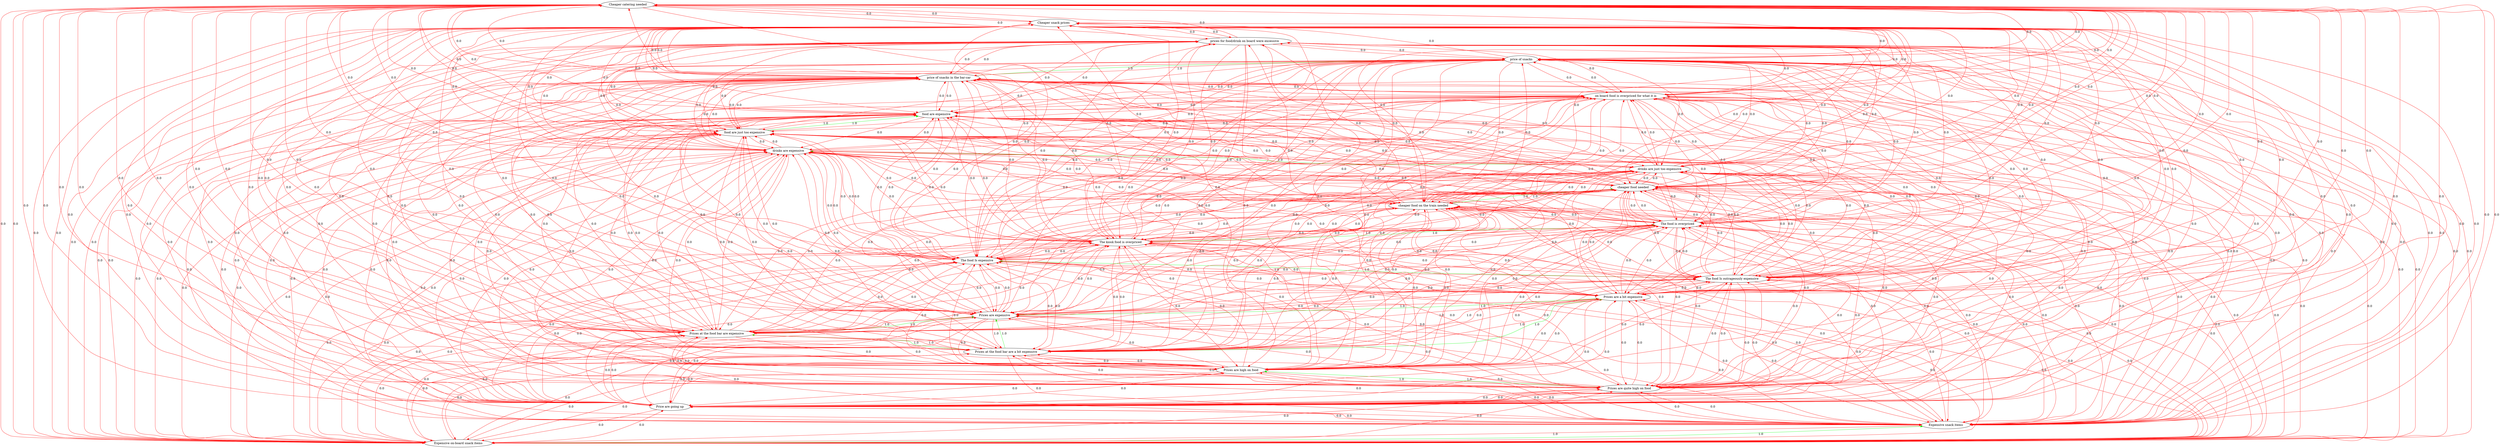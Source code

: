 digraph rawGraph {
"Cheaper catering needed";"Cheaper snack prices";"Expensive on-board snack items";"Expensive snack items";"Price are going up";"Prices are quite high on food";"Prices are high on food";"Prices at the food bar are a bit expensive";"Prices at the food bar are expensive";"Prices are expensive";"Prices are a bit expensive";"The food Is outrageously expensive";"The food Is expensive";"The kiosk food is overpriced";"The food is overpriced";"cheaper food on the train needed";"cheaper food needed";"drinks are just too expensive";"drinks are expensive";"food are just too expensive";"food are expensive";"on board food is overpriced for what it is";"price of snacks in the bar-car";"price of snacks";"prices for food/drink on board were excessive";"Cheaper catering needed" -> "Cheaper snack prices" [label=0.0] [color=red]
"Cheaper snack prices" -> "Cheaper catering needed" [label=0.0] [color=red]
"Expensive on-board snack items" -> "Expensive snack items" [label=1.0] [color=green]
"Expensive snack items" -> "Expensive on-board snack items" [label=1.0] [color=red]
"Cheaper catering needed" -> "Expensive on-board snack items" [label=0.0] [color=red]
"Cheaper catering needed" -> "Expensive snack items" [label=0.0] [color=red]
"Cheaper snack prices" -> "Expensive on-board snack items" [label=0.0] [color=red]
"Cheaper snack prices" -> "Expensive snack items" [label=0.0] [color=red]
"Expensive on-board snack items" -> "Cheaper catering needed" [label=0.0] [color=red]
"Expensive on-board snack items" -> "Cheaper snack prices" [label=0.0] [color=red]
"Expensive snack items" -> "Cheaper catering needed" [label=0.0] [color=red]
"Expensive snack items" -> "Cheaper snack prices" [label=0.0] [color=red]
"Cheaper catering needed" -> "Price are going up" [label=0.0] [color=red]
"Cheaper snack prices" -> "Price are going up" [label=0.0] [color=red]
"Expensive on-board snack items" -> "Price are going up" [label=0.0] [color=red]
"Expensive snack items" -> "Price are going up" [label=0.0] [color=red]
"Price are going up" -> "Cheaper catering needed" [label=0.0] [color=red]
"Price are going up" -> "Cheaper snack prices" [label=0.0] [color=red]
"Price are going up" -> "Expensive on-board snack items" [label=0.0] [color=red]
"Price are going up" -> "Expensive snack items" [label=0.0] [color=red]
"Prices are quite high on food" -> "Prices are high on food" [label=1.0] [color=green]
"Prices are high on food" -> "Prices are quite high on food" [label=1.0] [color=red]
"Cheaper catering needed" -> "Prices are quite high on food" [label=0.0] [color=red]
"Cheaper catering needed" -> "Prices are high on food" [label=0.0] [color=red]
"Cheaper snack prices" -> "Prices are quite high on food" [label=0.0] [color=red]
"Cheaper snack prices" -> "Prices are high on food" [label=0.0] [color=red]
"Expensive on-board snack items" -> "Prices are quite high on food" [label=0.0] [color=red]
"Expensive on-board snack items" -> "Prices are high on food" [label=0.0] [color=red]
"Expensive snack items" -> "Prices are quite high on food" [label=0.0] [color=red]
"Expensive snack items" -> "Prices are high on food" [label=0.0] [color=red]
"Price are going up" -> "Prices are quite high on food" [label=0.0] [color=red]
"Price are going up" -> "Prices are high on food" [label=0.0] [color=red]
"Prices are quite high on food" -> "Cheaper catering needed" [label=0.0] [color=red]
"Prices are quite high on food" -> "Cheaper snack prices" [label=0.0] [color=red]
"Prices are quite high on food" -> "Expensive on-board snack items" [label=0.0] [color=red]
"Prices are quite high on food" -> "Expensive snack items" [label=0.0] [color=red]
"Prices are quite high on food" -> "Price are going up" [label=0.0] [color=red]
"Prices are high on food" -> "Cheaper catering needed" [label=0.0] [color=red]
"Prices are high on food" -> "Cheaper snack prices" [label=0.0] [color=red]
"Prices are high on food" -> "Expensive on-board snack items" [label=0.0] [color=red]
"Prices are high on food" -> "Expensive snack items" [label=0.0] [color=red]
"Prices are high on food" -> "Price are going up" [label=0.0] [color=red]
"Prices at the food bar are a bit expensive" -> "Prices at the food bar are expensive" [label=1.0] [color=green]
"Prices at the food bar are expensive" -> "Prices are expensive" [label=1.0] [color=green]
"Prices at the food bar are a bit expensive" -> "Prices are a bit expensive" [label=1.0] [color=green]
"Prices are a bit expensive" -> "Prices are expensive" [label=1.0] [color=green]
"Prices at the food bar are a bit expensive" -> "Prices are expensive" [label=1.0] [color=green]
"Prices at the food bar are expensive" -> "Prices at the food bar are a bit expensive" [label=1.0] [color=red]
"Prices at the food bar are expensive" -> "Prices are a bit expensive" [label=1.0] [color=red]
"Prices are expensive" -> "Prices at the food bar are a bit expensive" [label=1.0] [color=red]
"Prices are expensive" -> "Prices at the food bar are expensive" [label=1.0] [color=red]
"Prices are expensive" -> "Prices are a bit expensive" [label=1.0] [color=red]
"Prices are a bit expensive" -> "Prices at the food bar are a bit expensive" [label=1.0] [color=red]
"Prices are a bit expensive" -> "Prices at the food bar are expensive" [label=1.0] [color=red]
"Cheaper catering needed" -> "Prices at the food bar are a bit expensive" [label=0.0] [color=red]
"Cheaper catering needed" -> "Prices at the food bar are expensive" [label=0.0] [color=red]
"Cheaper catering needed" -> "Prices are expensive" [label=0.0] [color=red]
"Cheaper catering needed" -> "Prices are a bit expensive" [label=0.0] [color=red]
"Cheaper snack prices" -> "Prices at the food bar are a bit expensive" [label=0.0] [color=red]
"Cheaper snack prices" -> "Prices at the food bar are expensive" [label=0.0] [color=red]
"Cheaper snack prices" -> "Prices are expensive" [label=0.0] [color=red]
"Cheaper snack prices" -> "Prices are a bit expensive" [label=0.0] [color=red]
"Expensive on-board snack items" -> "Prices at the food bar are a bit expensive" [label=0.0] [color=red]
"Expensive on-board snack items" -> "Prices at the food bar are expensive" [label=0.0] [color=red]
"Expensive on-board snack items" -> "Prices are expensive" [label=0.0] [color=red]
"Expensive on-board snack items" -> "Prices are a bit expensive" [label=0.0] [color=red]
"Expensive snack items" -> "Prices at the food bar are a bit expensive" [label=0.0] [color=red]
"Expensive snack items" -> "Prices at the food bar are expensive" [label=0.0] [color=red]
"Expensive snack items" -> "Prices are expensive" [label=0.0] [color=red]
"Expensive snack items" -> "Prices are a bit expensive" [label=0.0] [color=red]
"Price are going up" -> "Prices at the food bar are a bit expensive" [label=0.0] [color=red]
"Price are going up" -> "Prices at the food bar are expensive" [label=0.0] [color=red]
"Price are going up" -> "Prices are expensive" [label=0.0] [color=red]
"Price are going up" -> "Prices are a bit expensive" [label=0.0] [color=red]
"Prices are quite high on food" -> "Prices at the food bar are a bit expensive" [label=0.0] [color=red]
"Prices are quite high on food" -> "Prices at the food bar are expensive" [label=0.0] [color=red]
"Prices are quite high on food" -> "Prices are expensive" [label=0.0] [color=red]
"Prices are quite high on food" -> "Prices are a bit expensive" [label=0.0] [color=red]
"Prices are high on food" -> "Prices at the food bar are a bit expensive" [label=0.0] [color=red]
"Prices are high on food" -> "Prices at the food bar are expensive" [label=0.0] [color=red]
"Prices are high on food" -> "Prices are expensive" [label=0.0] [color=red]
"Prices are high on food" -> "Prices are a bit expensive" [label=0.0] [color=red]
"Prices at the food bar are a bit expensive" -> "Cheaper catering needed" [label=0.0] [color=red]
"Prices at the food bar are a bit expensive" -> "Cheaper snack prices" [label=0.0] [color=red]
"Prices at the food bar are a bit expensive" -> "Expensive on-board snack items" [label=0.0] [color=red]
"Prices at the food bar are a bit expensive" -> "Expensive snack items" [label=0.0] [color=red]
"Prices at the food bar are a bit expensive" -> "Price are going up" [label=0.0] [color=red]
"Prices at the food bar are a bit expensive" -> "Prices are quite high on food" [label=0.0] [color=red]
"Prices at the food bar are a bit expensive" -> "Prices are high on food" [label=0.0] [color=red]
"Prices at the food bar are expensive" -> "Cheaper catering needed" [label=0.0] [color=red]
"Prices at the food bar are expensive" -> "Cheaper snack prices" [label=0.0] [color=red]
"Prices at the food bar are expensive" -> "Expensive on-board snack items" [label=0.0] [color=red]
"Prices at the food bar are expensive" -> "Expensive snack items" [label=0.0] [color=red]
"Prices at the food bar are expensive" -> "Price are going up" [label=0.0] [color=red]
"Prices at the food bar are expensive" -> "Prices are quite high on food" [label=0.0] [color=red]
"Prices at the food bar are expensive" -> "Prices are high on food" [label=0.0] [color=red]
"Prices are expensive" -> "Cheaper catering needed" [label=0.0] [color=red]
"Prices are expensive" -> "Cheaper snack prices" [label=0.0] [color=red]
"Prices are expensive" -> "Expensive on-board snack items" [label=0.0] [color=red]
"Prices are expensive" -> "Expensive snack items" [label=0.0] [color=red]
"Prices are expensive" -> "Price are going up" [label=0.0] [color=red]
"Prices are expensive" -> "Prices are quite high on food" [label=0.0] [color=red]
"Prices are expensive" -> "Prices are high on food" [label=0.0] [color=red]
"Prices are a bit expensive" -> "Cheaper catering needed" [label=0.0] [color=red]
"Prices are a bit expensive" -> "Cheaper snack prices" [label=0.0] [color=red]
"Prices are a bit expensive" -> "Expensive on-board snack items" [label=0.0] [color=red]
"Prices are a bit expensive" -> "Expensive snack items" [label=0.0] [color=red]
"Prices are a bit expensive" -> "Price are going up" [label=0.0] [color=red]
"Prices are a bit expensive" -> "Prices are quite high on food" [label=0.0] [color=red]
"Prices are a bit expensive" -> "Prices are high on food" [label=0.0] [color=red]
"The food Is outrageously expensive" -> "The food Is expensive" [label=1.0] [color=green]
"The food Is expensive" -> "The food Is outrageously expensive" [label=1.0] [color=red]
"Cheaper catering needed" -> "The food Is outrageously expensive" [label=0.0] [color=red]
"Cheaper catering needed" -> "The food Is expensive" [label=0.0] [color=red]
"Cheaper snack prices" -> "The food Is outrageously expensive" [label=0.0] [color=red]
"Cheaper snack prices" -> "The food Is expensive" [label=0.0] [color=red]
"Expensive on-board snack items" -> "The food Is outrageously expensive" [label=0.0] [color=red]
"Expensive on-board snack items" -> "The food Is expensive" [label=0.0] [color=red]
"Expensive snack items" -> "The food Is outrageously expensive" [label=0.0] [color=red]
"Expensive snack items" -> "The food Is expensive" [label=0.0] [color=red]
"Price are going up" -> "The food Is outrageously expensive" [label=0.0] [color=red]
"Price are going up" -> "The food Is expensive" [label=0.0] [color=red]
"Prices are quite high on food" -> "The food Is outrageously expensive" [label=0.0] [color=red]
"Prices are quite high on food" -> "The food Is expensive" [label=0.0] [color=red]
"Prices are high on food" -> "The food Is outrageously expensive" [label=0.0] [color=red]
"Prices are high on food" -> "The food Is expensive" [label=0.0] [color=red]
"Prices at the food bar are a bit expensive" -> "The food Is outrageously expensive" [label=0.0] [color=red]
"Prices at the food bar are a bit expensive" -> "The food Is expensive" [label=0.0] [color=red]
"Prices at the food bar are expensive" -> "The food Is outrageously expensive" [label=0.0] [color=red]
"Prices at the food bar are expensive" -> "The food Is expensive" [label=0.0] [color=red]
"Prices are expensive" -> "The food Is outrageously expensive" [label=0.0] [color=red]
"Prices are expensive" -> "The food Is expensive" [label=0.0] [color=red]
"Prices are a bit expensive" -> "The food Is outrageously expensive" [label=0.0] [color=red]
"Prices are a bit expensive" -> "The food Is expensive" [label=0.0] [color=red]
"The food Is outrageously expensive" -> "Cheaper catering needed" [label=0.0] [color=red]
"The food Is outrageously expensive" -> "Cheaper snack prices" [label=0.0] [color=red]
"The food Is outrageously expensive" -> "Expensive on-board snack items" [label=0.0] [color=red]
"The food Is outrageously expensive" -> "Expensive snack items" [label=0.0] [color=red]
"The food Is outrageously expensive" -> "Price are going up" [label=0.0] [color=red]
"The food Is outrageously expensive" -> "Prices are quite high on food" [label=0.0] [color=red]
"The food Is outrageously expensive" -> "Prices are high on food" [label=0.0] [color=red]
"The food Is outrageously expensive" -> "Prices at the food bar are a bit expensive" [label=0.0] [color=red]
"The food Is outrageously expensive" -> "Prices at the food bar are expensive" [label=0.0] [color=red]
"The food Is outrageously expensive" -> "Prices are expensive" [label=0.0] [color=red]
"The food Is outrageously expensive" -> "Prices are a bit expensive" [label=0.0] [color=red]
"The food Is expensive" -> "Cheaper catering needed" [label=0.0] [color=red]
"The food Is expensive" -> "Cheaper snack prices" [label=0.0] [color=red]
"The food Is expensive" -> "Expensive on-board snack items" [label=0.0] [color=red]
"The food Is expensive" -> "Expensive snack items" [label=0.0] [color=red]
"The food Is expensive" -> "Price are going up" [label=0.0] [color=red]
"The food Is expensive" -> "Prices are quite high on food" [label=0.0] [color=red]
"The food Is expensive" -> "Prices are high on food" [label=0.0] [color=red]
"The food Is expensive" -> "Prices at the food bar are a bit expensive" [label=0.0] [color=red]
"The food Is expensive" -> "Prices at the food bar are expensive" [label=0.0] [color=red]
"The food Is expensive" -> "Prices are expensive" [label=0.0] [color=red]
"The food Is expensive" -> "Prices are a bit expensive" [label=0.0] [color=red]
"The kiosk food is overpriced" -> "The food is overpriced" [label=1.0] [color=green]
"The food is overpriced" -> "The kiosk food is overpriced" [label=1.0] [color=red]
"Cheaper catering needed" -> "The kiosk food is overpriced" [label=0.0] [color=red]
"Cheaper catering needed" -> "The food is overpriced" [label=0.0] [color=red]
"Cheaper snack prices" -> "The kiosk food is overpriced" [label=0.0] [color=red]
"Cheaper snack prices" -> "The food is overpriced" [label=0.0] [color=red]
"Expensive on-board snack items" -> "The kiosk food is overpriced" [label=0.0] [color=red]
"Expensive on-board snack items" -> "The food is overpriced" [label=0.0] [color=red]
"Expensive snack items" -> "The kiosk food is overpriced" [label=0.0] [color=red]
"Expensive snack items" -> "The food is overpriced" [label=0.0] [color=red]
"Price are going up" -> "The kiosk food is overpriced" [label=0.0] [color=red]
"Price are going up" -> "The food is overpriced" [label=0.0] [color=red]
"Prices are quite high on food" -> "The kiosk food is overpriced" [label=0.0] [color=red]
"Prices are quite high on food" -> "The food is overpriced" [label=0.0] [color=red]
"Prices are high on food" -> "The kiosk food is overpriced" [label=0.0] [color=red]
"Prices are high on food" -> "The food is overpriced" [label=0.0] [color=red]
"Prices at the food bar are a bit expensive" -> "The kiosk food is overpriced" [label=0.0] [color=red]
"Prices at the food bar are a bit expensive" -> "The food is overpriced" [label=0.0] [color=red]
"Prices at the food bar are expensive" -> "The kiosk food is overpriced" [label=0.0] [color=red]
"Prices at the food bar are expensive" -> "The food is overpriced" [label=0.0] [color=red]
"Prices are expensive" -> "The kiosk food is overpriced" [label=0.0] [color=red]
"Prices are expensive" -> "The food is overpriced" [label=0.0] [color=red]
"Prices are a bit expensive" -> "The kiosk food is overpriced" [label=0.0] [color=red]
"Prices are a bit expensive" -> "The food is overpriced" [label=0.0] [color=red]
"The food Is outrageously expensive" -> "The kiosk food is overpriced" [label=0.0] [color=red]
"The food Is outrageously expensive" -> "The food is overpriced" [label=0.0] [color=red]
"The food Is expensive" -> "The kiosk food is overpriced" [label=0.0] [color=red]
"The food Is expensive" -> "The food is overpriced" [label=0.0] [color=red]
"The kiosk food is overpriced" -> "Cheaper catering needed" [label=0.0] [color=red]
"The kiosk food is overpriced" -> "Cheaper snack prices" [label=0.0] [color=red]
"The kiosk food is overpriced" -> "Expensive on-board snack items" [label=0.0] [color=red]
"The kiosk food is overpriced" -> "Expensive snack items" [label=0.0] [color=red]
"The kiosk food is overpriced" -> "Price are going up" [label=0.0] [color=red]
"The kiosk food is overpriced" -> "Prices are quite high on food" [label=0.0] [color=red]
"The kiosk food is overpriced" -> "Prices are high on food" [label=0.0] [color=red]
"The kiosk food is overpriced" -> "Prices at the food bar are a bit expensive" [label=0.0] [color=red]
"The kiosk food is overpriced" -> "Prices at the food bar are expensive" [label=0.0] [color=red]
"The kiosk food is overpriced" -> "Prices are expensive" [label=0.0] [color=red]
"The kiosk food is overpriced" -> "Prices are a bit expensive" [label=0.0] [color=red]
"The kiosk food is overpriced" -> "The food Is outrageously expensive" [label=0.0] [color=red]
"The kiosk food is overpriced" -> "The food Is expensive" [label=0.0] [color=red]
"The food is overpriced" -> "Cheaper catering needed" [label=0.0] [color=red]
"The food is overpriced" -> "Cheaper snack prices" [label=0.0] [color=red]
"The food is overpriced" -> "Expensive on-board snack items" [label=0.0] [color=red]
"The food is overpriced" -> "Expensive snack items" [label=0.0] [color=red]
"The food is overpriced" -> "Price are going up" [label=0.0] [color=red]
"The food is overpriced" -> "Prices are quite high on food" [label=0.0] [color=red]
"The food is overpriced" -> "Prices are high on food" [label=0.0] [color=red]
"The food is overpriced" -> "Prices at the food bar are a bit expensive" [label=0.0] [color=red]
"The food is overpriced" -> "Prices at the food bar are expensive" [label=0.0] [color=red]
"The food is overpriced" -> "Prices are expensive" [label=0.0] [color=red]
"The food is overpriced" -> "Prices are a bit expensive" [label=0.0] [color=red]
"The food is overpriced" -> "The food Is outrageously expensive" [label=0.0] [color=red]
"The food is overpriced" -> "The food Is expensive" [label=0.0] [color=red]
"cheaper food on the train needed" -> "cheaper food needed" [label=1.0] [color=green]
"cheaper food needed" -> "cheaper food on the train needed" [label=1.0] [color=red]
"Cheaper catering needed" -> "cheaper food on the train needed" [label=0.0] [color=red]
"Cheaper catering needed" -> "cheaper food needed" [label=0.0] [color=red]
"Cheaper snack prices" -> "cheaper food on the train needed" [label=0.0] [color=red]
"Cheaper snack prices" -> "cheaper food needed" [label=0.0] [color=red]
"Expensive on-board snack items" -> "cheaper food on the train needed" [label=0.0] [color=red]
"Expensive on-board snack items" -> "cheaper food needed" [label=0.0] [color=red]
"Expensive snack items" -> "cheaper food on the train needed" [label=0.0] [color=red]
"Expensive snack items" -> "cheaper food needed" [label=0.0] [color=red]
"Price are going up" -> "cheaper food on the train needed" [label=0.0] [color=red]
"Price are going up" -> "cheaper food needed" [label=0.0] [color=red]
"Prices are quite high on food" -> "cheaper food on the train needed" [label=0.0] [color=red]
"Prices are quite high on food" -> "cheaper food needed" [label=0.0] [color=red]
"Prices are high on food" -> "cheaper food on the train needed" [label=0.0] [color=red]
"Prices are high on food" -> "cheaper food needed" [label=0.0] [color=red]
"Prices at the food bar are a bit expensive" -> "cheaper food on the train needed" [label=0.0] [color=red]
"Prices at the food bar are a bit expensive" -> "cheaper food needed" [label=0.0] [color=red]
"Prices at the food bar are expensive" -> "cheaper food on the train needed" [label=0.0] [color=red]
"Prices at the food bar are expensive" -> "cheaper food needed" [label=0.0] [color=red]
"Prices are expensive" -> "cheaper food on the train needed" [label=0.0] [color=red]
"Prices are expensive" -> "cheaper food needed" [label=0.0] [color=red]
"Prices are a bit expensive" -> "cheaper food on the train needed" [label=0.0] [color=red]
"Prices are a bit expensive" -> "cheaper food needed" [label=0.0] [color=red]
"The food Is outrageously expensive" -> "cheaper food on the train needed" [label=0.0] [color=red]
"The food Is outrageously expensive" -> "cheaper food needed" [label=0.0] [color=red]
"The food Is expensive" -> "cheaper food on the train needed" [label=0.0] [color=red]
"The food Is expensive" -> "cheaper food needed" [label=0.0] [color=red]
"The kiosk food is overpriced" -> "cheaper food on the train needed" [label=0.0] [color=red]
"The kiosk food is overpriced" -> "cheaper food needed" [label=0.0] [color=red]
"The food is overpriced" -> "cheaper food on the train needed" [label=0.0] [color=red]
"The food is overpriced" -> "cheaper food needed" [label=0.0] [color=red]
"cheaper food on the train needed" -> "Cheaper catering needed" [label=0.0] [color=red]
"cheaper food on the train needed" -> "Cheaper snack prices" [label=0.0] [color=red]
"cheaper food on the train needed" -> "Expensive on-board snack items" [label=0.0] [color=red]
"cheaper food on the train needed" -> "Expensive snack items" [label=0.0] [color=red]
"cheaper food on the train needed" -> "Price are going up" [label=0.0] [color=red]
"cheaper food on the train needed" -> "Prices are quite high on food" [label=0.0] [color=red]
"cheaper food on the train needed" -> "Prices are high on food" [label=0.0] [color=red]
"cheaper food on the train needed" -> "Prices at the food bar are a bit expensive" [label=0.0] [color=red]
"cheaper food on the train needed" -> "Prices at the food bar are expensive" [label=0.0] [color=red]
"cheaper food on the train needed" -> "Prices are expensive" [label=0.0] [color=red]
"cheaper food on the train needed" -> "Prices are a bit expensive" [label=0.0] [color=red]
"cheaper food on the train needed" -> "The food Is outrageously expensive" [label=0.0] [color=red]
"cheaper food on the train needed" -> "The food Is expensive" [label=0.0] [color=red]
"cheaper food on the train needed" -> "The kiosk food is overpriced" [label=0.0] [color=red]
"cheaper food on the train needed" -> "The food is overpriced" [label=0.0] [color=red]
"cheaper food needed" -> "Cheaper catering needed" [label=0.0] [color=red]
"cheaper food needed" -> "Cheaper snack prices" [label=0.0] [color=red]
"cheaper food needed" -> "Expensive on-board snack items" [label=0.0] [color=red]
"cheaper food needed" -> "Expensive snack items" [label=0.0] [color=red]
"cheaper food needed" -> "Price are going up" [label=0.0] [color=red]
"cheaper food needed" -> "Prices are quite high on food" [label=0.0] [color=red]
"cheaper food needed" -> "Prices are high on food" [label=0.0] [color=red]
"cheaper food needed" -> "Prices at the food bar are a bit expensive" [label=0.0] [color=red]
"cheaper food needed" -> "Prices at the food bar are expensive" [label=0.0] [color=red]
"cheaper food needed" -> "Prices are expensive" [label=0.0] [color=red]
"cheaper food needed" -> "Prices are a bit expensive" [label=0.0] [color=red]
"cheaper food needed" -> "The food Is outrageously expensive" [label=0.0] [color=red]
"cheaper food needed" -> "The food Is expensive" [label=0.0] [color=red]
"cheaper food needed" -> "The kiosk food is overpriced" [label=0.0] [color=red]
"cheaper food needed" -> "The food is overpriced" [label=0.0] [color=red]
"drinks are just too expensive" -> "drinks are expensive" [label=1.0] [color=green]
"drinks are expensive" -> "drinks are just too expensive" [label=1.0] [color=red]
"Cheaper catering needed" -> "drinks are just too expensive" [label=0.0] [color=red]
"Cheaper catering needed" -> "drinks are expensive" [label=0.0] [color=red]
"Cheaper snack prices" -> "drinks are just too expensive" [label=0.0] [color=red]
"Cheaper snack prices" -> "drinks are expensive" [label=0.0] [color=red]
"Expensive on-board snack items" -> "drinks are just too expensive" [label=0.0] [color=red]
"Expensive on-board snack items" -> "drinks are expensive" [label=0.0] [color=red]
"Expensive snack items" -> "drinks are just too expensive" [label=0.0] [color=red]
"Expensive snack items" -> "drinks are expensive" [label=0.0] [color=red]
"Price are going up" -> "drinks are just too expensive" [label=0.0] [color=red]
"Price are going up" -> "drinks are expensive" [label=0.0] [color=red]
"Prices are quite high on food" -> "drinks are just too expensive" [label=0.0] [color=red]
"Prices are quite high on food" -> "drinks are expensive" [label=0.0] [color=red]
"Prices are high on food" -> "drinks are just too expensive" [label=0.0] [color=red]
"Prices are high on food" -> "drinks are expensive" [label=0.0] [color=red]
"Prices at the food bar are a bit expensive" -> "drinks are just too expensive" [label=0.0] [color=red]
"Prices at the food bar are a bit expensive" -> "drinks are expensive" [label=0.0] [color=red]
"Prices at the food bar are expensive" -> "drinks are just too expensive" [label=0.0] [color=red]
"Prices at the food bar are expensive" -> "drinks are expensive" [label=0.0] [color=red]
"Prices are expensive" -> "drinks are just too expensive" [label=0.0] [color=red]
"Prices are expensive" -> "drinks are expensive" [label=0.0] [color=red]
"Prices are a bit expensive" -> "drinks are just too expensive" [label=0.0] [color=red]
"Prices are a bit expensive" -> "drinks are expensive" [label=0.0] [color=red]
"The food Is outrageously expensive" -> "drinks are just too expensive" [label=0.0] [color=red]
"The food Is outrageously expensive" -> "drinks are expensive" [label=0.0] [color=red]
"The food Is expensive" -> "drinks are just too expensive" [label=0.0] [color=red]
"The food Is expensive" -> "drinks are expensive" [label=0.0] [color=red]
"The kiosk food is overpriced" -> "drinks are just too expensive" [label=0.0] [color=red]
"The kiosk food is overpriced" -> "drinks are expensive" [label=0.0] [color=red]
"The food is overpriced" -> "drinks are just too expensive" [label=0.0] [color=red]
"The food is overpriced" -> "drinks are expensive" [label=0.0] [color=red]
"cheaper food on the train needed" -> "drinks are just too expensive" [label=0.0] [color=red]
"cheaper food on the train needed" -> "drinks are expensive" [label=0.0] [color=red]
"cheaper food needed" -> "drinks are just too expensive" [label=0.0] [color=red]
"cheaper food needed" -> "drinks are expensive" [label=0.0] [color=red]
"drinks are just too expensive" -> "Cheaper catering needed" [label=0.0] [color=red]
"drinks are just too expensive" -> "Cheaper snack prices" [label=0.0] [color=red]
"drinks are just too expensive" -> "Expensive on-board snack items" [label=0.0] [color=red]
"drinks are just too expensive" -> "Expensive snack items" [label=0.0] [color=red]
"drinks are just too expensive" -> "Price are going up" [label=0.0] [color=red]
"drinks are just too expensive" -> "Prices are quite high on food" [label=0.0] [color=red]
"drinks are just too expensive" -> "Prices are high on food" [label=0.0] [color=red]
"drinks are just too expensive" -> "Prices at the food bar are a bit expensive" [label=0.0] [color=red]
"drinks are just too expensive" -> "Prices at the food bar are expensive" [label=0.0] [color=red]
"drinks are just too expensive" -> "Prices are expensive" [label=0.0] [color=red]
"drinks are just too expensive" -> "Prices are a bit expensive" [label=0.0] [color=red]
"drinks are just too expensive" -> "The food Is outrageously expensive" [label=0.0] [color=red]
"drinks are just too expensive" -> "The food Is expensive" [label=0.0] [color=red]
"drinks are just too expensive" -> "The kiosk food is overpriced" [label=0.0] [color=red]
"drinks are just too expensive" -> "The food is overpriced" [label=0.0] [color=red]
"drinks are just too expensive" -> "cheaper food on the train needed" [label=0.0] [color=red]
"drinks are just too expensive" -> "cheaper food needed" [label=0.0] [color=red]
"drinks are expensive" -> "Cheaper catering needed" [label=0.0] [color=red]
"drinks are expensive" -> "Cheaper snack prices" [label=0.0] [color=red]
"drinks are expensive" -> "Expensive on-board snack items" [label=0.0] [color=red]
"drinks are expensive" -> "Expensive snack items" [label=0.0] [color=red]
"drinks are expensive" -> "Price are going up" [label=0.0] [color=red]
"drinks are expensive" -> "Prices are quite high on food" [label=0.0] [color=red]
"drinks are expensive" -> "Prices are high on food" [label=0.0] [color=red]
"drinks are expensive" -> "Prices at the food bar are a bit expensive" [label=0.0] [color=red]
"drinks are expensive" -> "Prices at the food bar are expensive" [label=0.0] [color=red]
"drinks are expensive" -> "Prices are expensive" [label=0.0] [color=red]
"drinks are expensive" -> "Prices are a bit expensive" [label=0.0] [color=red]
"drinks are expensive" -> "The food Is outrageously expensive" [label=0.0] [color=red]
"drinks are expensive" -> "The food Is expensive" [label=0.0] [color=red]
"drinks are expensive" -> "The kiosk food is overpriced" [label=0.0] [color=red]
"drinks are expensive" -> "The food is overpriced" [label=0.0] [color=red]
"drinks are expensive" -> "cheaper food on the train needed" [label=0.0] [color=red]
"drinks are expensive" -> "cheaper food needed" [label=0.0] [color=red]
"food are just too expensive" -> "food are expensive" [label=1.0] [color=green]
"food are expensive" -> "food are just too expensive" [label=1.0] [color=red]
"Cheaper catering needed" -> "food are just too expensive" [label=0.0] [color=red]
"Cheaper catering needed" -> "food are expensive" [label=0.0] [color=red]
"Cheaper snack prices" -> "food are just too expensive" [label=0.0] [color=red]
"Cheaper snack prices" -> "food are expensive" [label=0.0] [color=red]
"Expensive on-board snack items" -> "food are just too expensive" [label=0.0] [color=red]
"Expensive on-board snack items" -> "food are expensive" [label=0.0] [color=red]
"Expensive snack items" -> "food are just too expensive" [label=0.0] [color=red]
"Expensive snack items" -> "food are expensive" [label=0.0] [color=red]
"Price are going up" -> "food are just too expensive" [label=0.0] [color=red]
"Price are going up" -> "food are expensive" [label=0.0] [color=red]
"Prices are quite high on food" -> "food are just too expensive" [label=0.0] [color=red]
"Prices are quite high on food" -> "food are expensive" [label=0.0] [color=red]
"Prices are high on food" -> "food are just too expensive" [label=0.0] [color=red]
"Prices are high on food" -> "food are expensive" [label=0.0] [color=red]
"Prices at the food bar are a bit expensive" -> "food are just too expensive" [label=0.0] [color=red]
"Prices at the food bar are a bit expensive" -> "food are expensive" [label=0.0] [color=red]
"Prices at the food bar are expensive" -> "food are just too expensive" [label=0.0] [color=red]
"Prices at the food bar are expensive" -> "food are expensive" [label=0.0] [color=red]
"Prices are expensive" -> "food are just too expensive" [label=0.0] [color=red]
"Prices are expensive" -> "food are expensive" [label=0.0] [color=red]
"Prices are a bit expensive" -> "food are just too expensive" [label=0.0] [color=red]
"Prices are a bit expensive" -> "food are expensive" [label=0.0] [color=red]
"The food Is outrageously expensive" -> "food are just too expensive" [label=0.0] [color=red]
"The food Is outrageously expensive" -> "food are expensive" [label=0.0] [color=red]
"The food Is expensive" -> "food are just too expensive" [label=0.0] [color=red]
"The food Is expensive" -> "food are expensive" [label=0.0] [color=red]
"The kiosk food is overpriced" -> "food are just too expensive" [label=0.0] [color=red]
"The kiosk food is overpriced" -> "food are expensive" [label=0.0] [color=red]
"The food is overpriced" -> "food are just too expensive" [label=0.0] [color=red]
"The food is overpriced" -> "food are expensive" [label=0.0] [color=red]
"cheaper food on the train needed" -> "food are just too expensive" [label=0.0] [color=red]
"cheaper food on the train needed" -> "food are expensive" [label=0.0] [color=red]
"cheaper food needed" -> "food are just too expensive" [label=0.0] [color=red]
"cheaper food needed" -> "food are expensive" [label=0.0] [color=red]
"drinks are just too expensive" -> "food are just too expensive" [label=0.0] [color=red]
"drinks are just too expensive" -> "food are expensive" [label=0.0] [color=red]
"drinks are expensive" -> "food are just too expensive" [label=0.0] [color=red]
"drinks are expensive" -> "food are expensive" [label=0.0] [color=red]
"food are just too expensive" -> "Cheaper catering needed" [label=0.0] [color=red]
"food are just too expensive" -> "Cheaper snack prices" [label=0.0] [color=red]
"food are just too expensive" -> "Expensive on-board snack items" [label=0.0] [color=red]
"food are just too expensive" -> "Expensive snack items" [label=0.0] [color=red]
"food are just too expensive" -> "Price are going up" [label=0.0] [color=red]
"food are just too expensive" -> "Prices are quite high on food" [label=0.0] [color=red]
"food are just too expensive" -> "Prices are high on food" [label=0.0] [color=red]
"food are just too expensive" -> "Prices at the food bar are a bit expensive" [label=0.0] [color=red]
"food are just too expensive" -> "Prices at the food bar are expensive" [label=0.0] [color=red]
"food are just too expensive" -> "Prices are expensive" [label=0.0] [color=red]
"food are just too expensive" -> "Prices are a bit expensive" [label=0.0] [color=red]
"food are just too expensive" -> "The food Is outrageously expensive" [label=0.0] [color=red]
"food are just too expensive" -> "The food Is expensive" [label=0.0] [color=red]
"food are just too expensive" -> "The kiosk food is overpriced" [label=0.0] [color=red]
"food are just too expensive" -> "The food is overpriced" [label=0.0] [color=red]
"food are just too expensive" -> "cheaper food on the train needed" [label=0.0] [color=red]
"food are just too expensive" -> "cheaper food needed" [label=0.0] [color=red]
"food are just too expensive" -> "drinks are just too expensive" [label=0.0] [color=red]
"food are just too expensive" -> "drinks are expensive" [label=0.0] [color=red]
"food are expensive" -> "Cheaper catering needed" [label=0.0] [color=red]
"food are expensive" -> "Cheaper snack prices" [label=0.0] [color=red]
"food are expensive" -> "Expensive on-board snack items" [label=0.0] [color=red]
"food are expensive" -> "Expensive snack items" [label=0.0] [color=red]
"food are expensive" -> "Price are going up" [label=0.0] [color=red]
"food are expensive" -> "Prices are quite high on food" [label=0.0] [color=red]
"food are expensive" -> "Prices are high on food" [label=0.0] [color=red]
"food are expensive" -> "Prices at the food bar are a bit expensive" [label=0.0] [color=red]
"food are expensive" -> "Prices at the food bar are expensive" [label=0.0] [color=red]
"food are expensive" -> "Prices are expensive" [label=0.0] [color=red]
"food are expensive" -> "Prices are a bit expensive" [label=0.0] [color=red]
"food are expensive" -> "The food Is outrageously expensive" [label=0.0] [color=red]
"food are expensive" -> "The food Is expensive" [label=0.0] [color=red]
"food are expensive" -> "The kiosk food is overpriced" [label=0.0] [color=red]
"food are expensive" -> "The food is overpriced" [label=0.0] [color=red]
"food are expensive" -> "cheaper food on the train needed" [label=0.0] [color=red]
"food are expensive" -> "cheaper food needed" [label=0.0] [color=red]
"food are expensive" -> "drinks are just too expensive" [label=0.0] [color=red]
"food are expensive" -> "drinks are expensive" [label=0.0] [color=red]
"Cheaper catering needed" -> "on board food is overpriced for what it is" [label=0.0] [color=red]
"Cheaper snack prices" -> "on board food is overpriced for what it is" [label=0.0] [color=red]
"Expensive on-board snack items" -> "on board food is overpriced for what it is" [label=0.0] [color=red]
"Expensive snack items" -> "on board food is overpriced for what it is" [label=0.0] [color=red]
"Price are going up" -> "on board food is overpriced for what it is" [label=0.0] [color=red]
"Prices are quite high on food" -> "on board food is overpriced for what it is" [label=0.0] [color=red]
"Prices are high on food" -> "on board food is overpriced for what it is" [label=0.0] [color=red]
"Prices at the food bar are a bit expensive" -> "on board food is overpriced for what it is" [label=0.0] [color=red]
"Prices at the food bar are expensive" -> "on board food is overpriced for what it is" [label=0.0] [color=red]
"Prices are expensive" -> "on board food is overpriced for what it is" [label=0.0] [color=red]
"Prices are a bit expensive" -> "on board food is overpriced for what it is" [label=0.0] [color=red]
"The food Is outrageously expensive" -> "on board food is overpriced for what it is" [label=0.0] [color=red]
"The food Is expensive" -> "on board food is overpriced for what it is" [label=0.0] [color=red]
"The kiosk food is overpriced" -> "on board food is overpriced for what it is" [label=0.0] [color=red]
"The food is overpriced" -> "on board food is overpriced for what it is" [label=0.0] [color=red]
"cheaper food on the train needed" -> "on board food is overpriced for what it is" [label=0.0] [color=red]
"cheaper food needed" -> "on board food is overpriced for what it is" [label=0.0] [color=red]
"drinks are just too expensive" -> "on board food is overpriced for what it is" [label=0.0] [color=red]
"drinks are expensive" -> "on board food is overpriced for what it is" [label=0.0] [color=red]
"food are just too expensive" -> "on board food is overpriced for what it is" [label=0.0] [color=red]
"food are expensive" -> "on board food is overpriced for what it is" [label=0.0] [color=red]
"on board food is overpriced for what it is" -> "Cheaper catering needed" [label=0.0] [color=red]
"on board food is overpriced for what it is" -> "Cheaper snack prices" [label=0.0] [color=red]
"on board food is overpriced for what it is" -> "Expensive on-board snack items" [label=0.0] [color=red]
"on board food is overpriced for what it is" -> "Expensive snack items" [label=0.0] [color=red]
"on board food is overpriced for what it is" -> "Price are going up" [label=0.0] [color=red]
"on board food is overpriced for what it is" -> "Prices are quite high on food" [label=0.0] [color=red]
"on board food is overpriced for what it is" -> "Prices are high on food" [label=0.0] [color=red]
"on board food is overpriced for what it is" -> "Prices at the food bar are a bit expensive" [label=0.0] [color=red]
"on board food is overpriced for what it is" -> "Prices at the food bar are expensive" [label=0.0] [color=red]
"on board food is overpriced for what it is" -> "Prices are expensive" [label=0.0] [color=red]
"on board food is overpriced for what it is" -> "Prices are a bit expensive" [label=0.0] [color=red]
"on board food is overpriced for what it is" -> "The food Is outrageously expensive" [label=0.0] [color=red]
"on board food is overpriced for what it is" -> "The food Is expensive" [label=0.0] [color=red]
"on board food is overpriced for what it is" -> "The kiosk food is overpriced" [label=0.0] [color=red]
"on board food is overpriced for what it is" -> "The food is overpriced" [label=0.0] [color=red]
"on board food is overpriced for what it is" -> "cheaper food on the train needed" [label=0.0] [color=red]
"on board food is overpriced for what it is" -> "cheaper food needed" [label=0.0] [color=red]
"on board food is overpriced for what it is" -> "drinks are just too expensive" [label=0.0] [color=red]
"on board food is overpriced for what it is" -> "drinks are expensive" [label=0.0] [color=red]
"on board food is overpriced for what it is" -> "food are just too expensive" [label=0.0] [color=red]
"on board food is overpriced for what it is" -> "food are expensive" [label=0.0] [color=red]
"price of snacks in the bar-car" -> "price of snacks" [label=1.0] [color=green]
"price of snacks" -> "price of snacks in the bar-car" [label=1.0] [color=red]
"Cheaper catering needed" -> "price of snacks in the bar-car" [label=0.0] [color=red]
"Cheaper catering needed" -> "price of snacks" [label=0.0] [color=red]
"Cheaper snack prices" -> "price of snacks in the bar-car" [label=0.0] [color=red]
"Cheaper snack prices" -> "price of snacks" [label=0.0] [color=red]
"Expensive on-board snack items" -> "price of snacks in the bar-car" [label=0.0] [color=red]
"Expensive on-board snack items" -> "price of snacks" [label=0.0] [color=red]
"Expensive snack items" -> "price of snacks in the bar-car" [label=0.0] [color=red]
"Expensive snack items" -> "price of snacks" [label=0.0] [color=red]
"Price are going up" -> "price of snacks in the bar-car" [label=0.0] [color=red]
"Price are going up" -> "price of snacks" [label=0.0] [color=red]
"Prices are quite high on food" -> "price of snacks in the bar-car" [label=0.0] [color=red]
"Prices are quite high on food" -> "price of snacks" [label=0.0] [color=red]
"Prices are high on food" -> "price of snacks in the bar-car" [label=0.0] [color=red]
"Prices are high on food" -> "price of snacks" [label=0.0] [color=red]
"Prices at the food bar are a bit expensive" -> "price of snacks in the bar-car" [label=0.0] [color=red]
"Prices at the food bar are a bit expensive" -> "price of snacks" [label=0.0] [color=red]
"Prices at the food bar are expensive" -> "price of snacks in the bar-car" [label=0.0] [color=red]
"Prices at the food bar are expensive" -> "price of snacks" [label=0.0] [color=red]
"Prices are expensive" -> "price of snacks in the bar-car" [label=0.0] [color=red]
"Prices are expensive" -> "price of snacks" [label=0.0] [color=red]
"Prices are a bit expensive" -> "price of snacks in the bar-car" [label=0.0] [color=red]
"Prices are a bit expensive" -> "price of snacks" [label=0.0] [color=red]
"The food Is outrageously expensive" -> "price of snacks in the bar-car" [label=0.0] [color=red]
"The food Is outrageously expensive" -> "price of snacks" [label=0.0] [color=red]
"The food Is expensive" -> "price of snacks in the bar-car" [label=0.0] [color=red]
"The food Is expensive" -> "price of snacks" [label=0.0] [color=red]
"The kiosk food is overpriced" -> "price of snacks in the bar-car" [label=0.0] [color=red]
"The kiosk food is overpriced" -> "price of snacks" [label=0.0] [color=red]
"The food is overpriced" -> "price of snacks in the bar-car" [label=0.0] [color=red]
"The food is overpriced" -> "price of snacks" [label=0.0] [color=red]
"cheaper food on the train needed" -> "price of snacks in the bar-car" [label=0.0] [color=red]
"cheaper food on the train needed" -> "price of snacks" [label=0.0] [color=red]
"cheaper food needed" -> "price of snacks in the bar-car" [label=0.0] [color=red]
"cheaper food needed" -> "price of snacks" [label=0.0] [color=red]
"drinks are just too expensive" -> "price of snacks in the bar-car" [label=0.0] [color=red]
"drinks are just too expensive" -> "price of snacks" [label=0.0] [color=red]
"drinks are expensive" -> "price of snacks in the bar-car" [label=0.0] [color=red]
"drinks are expensive" -> "price of snacks" [label=0.0] [color=red]
"food are just too expensive" -> "price of snacks in the bar-car" [label=0.0] [color=red]
"food are just too expensive" -> "price of snacks" [label=0.0] [color=red]
"food are expensive" -> "price of snacks in the bar-car" [label=0.0] [color=red]
"food are expensive" -> "price of snacks" [label=0.0] [color=red]
"on board food is overpriced for what it is" -> "price of snacks in the bar-car" [label=0.0] [color=red]
"on board food is overpriced for what it is" -> "price of snacks" [label=0.0] [color=red]
"price of snacks in the bar-car" -> "Cheaper catering needed" [label=0.0] [color=red]
"price of snacks in the bar-car" -> "Cheaper snack prices" [label=0.0] [color=red]
"price of snacks in the bar-car" -> "Expensive on-board snack items" [label=0.0] [color=red]
"price of snacks in the bar-car" -> "Expensive snack items" [label=0.0] [color=red]
"price of snacks in the bar-car" -> "Price are going up" [label=0.0] [color=red]
"price of snacks in the bar-car" -> "Prices are quite high on food" [label=0.0] [color=red]
"price of snacks in the bar-car" -> "Prices are high on food" [label=0.0] [color=red]
"price of snacks in the bar-car" -> "Prices at the food bar are a bit expensive" [label=0.0] [color=red]
"price of snacks in the bar-car" -> "Prices at the food bar are expensive" [label=0.0] [color=red]
"price of snacks in the bar-car" -> "Prices are expensive" [label=0.0] [color=red]
"price of snacks in the bar-car" -> "Prices are a bit expensive" [label=0.0] [color=red]
"price of snacks in the bar-car" -> "The food Is outrageously expensive" [label=0.0] [color=red]
"price of snacks in the bar-car" -> "The food Is expensive" [label=0.0] [color=red]
"price of snacks in the bar-car" -> "The kiosk food is overpriced" [label=0.0] [color=red]
"price of snacks in the bar-car" -> "The food is overpriced" [label=0.0] [color=red]
"price of snacks in the bar-car" -> "cheaper food on the train needed" [label=0.0] [color=red]
"price of snacks in the bar-car" -> "cheaper food needed" [label=0.0] [color=red]
"price of snacks in the bar-car" -> "drinks are just too expensive" [label=0.0] [color=red]
"price of snacks in the bar-car" -> "drinks are expensive" [label=0.0] [color=red]
"price of snacks in the bar-car" -> "food are just too expensive" [label=0.0] [color=red]
"price of snacks in the bar-car" -> "food are expensive" [label=0.0] [color=red]
"price of snacks in the bar-car" -> "on board food is overpriced for what it is" [label=0.0] [color=red]
"price of snacks" -> "Cheaper catering needed" [label=0.0] [color=red]
"price of snacks" -> "Cheaper snack prices" [label=0.0] [color=red]
"price of snacks" -> "Expensive on-board snack items" [label=0.0] [color=red]
"price of snacks" -> "Expensive snack items" [label=0.0] [color=red]
"price of snacks" -> "Price are going up" [label=0.0] [color=red]
"price of snacks" -> "Prices are quite high on food" [label=0.0] [color=red]
"price of snacks" -> "Prices are high on food" [label=0.0] [color=red]
"price of snacks" -> "Prices at the food bar are a bit expensive" [label=0.0] [color=red]
"price of snacks" -> "Prices at the food bar are expensive" [label=0.0] [color=red]
"price of snacks" -> "Prices are expensive" [label=0.0] [color=red]
"price of snacks" -> "Prices are a bit expensive" [label=0.0] [color=red]
"price of snacks" -> "The food Is outrageously expensive" [label=0.0] [color=red]
"price of snacks" -> "The food Is expensive" [label=0.0] [color=red]
"price of snacks" -> "The kiosk food is overpriced" [label=0.0] [color=red]
"price of snacks" -> "The food is overpriced" [label=0.0] [color=red]
"price of snacks" -> "cheaper food on the train needed" [label=0.0] [color=red]
"price of snacks" -> "cheaper food needed" [label=0.0] [color=red]
"price of snacks" -> "drinks are just too expensive" [label=0.0] [color=red]
"price of snacks" -> "drinks are expensive" [label=0.0] [color=red]
"price of snacks" -> "food are just too expensive" [label=0.0] [color=red]
"price of snacks" -> "food are expensive" [label=0.0] [color=red]
"price of snacks" -> "on board food is overpriced for what it is" [label=0.0] [color=red]
"Cheaper catering needed" -> "prices for food/drink on board were excessive" [label=0.0] [color=red]
"Cheaper snack prices" -> "prices for food/drink on board were excessive" [label=0.0] [color=red]
"Expensive on-board snack items" -> "prices for food/drink on board were excessive" [label=0.0] [color=red]
"Expensive snack items" -> "prices for food/drink on board were excessive" [label=0.0] [color=red]
"Price are going up" -> "prices for food/drink on board were excessive" [label=0.0] [color=red]
"Prices are quite high on food" -> "prices for food/drink on board were excessive" [label=0.0] [color=red]
"Prices are high on food" -> "prices for food/drink on board were excessive" [label=0.0] [color=red]
"Prices at the food bar are a bit expensive" -> "prices for food/drink on board were excessive" [label=0.0] [color=red]
"Prices at the food bar are expensive" -> "prices for food/drink on board were excessive" [label=0.0] [color=red]
"Prices are expensive" -> "prices for food/drink on board were excessive" [label=0.0] [color=red]
"Prices are a bit expensive" -> "prices for food/drink on board were excessive" [label=0.0] [color=red]
"The food Is outrageously expensive" -> "prices for food/drink on board were excessive" [label=0.0] [color=red]
"The food Is expensive" -> "prices for food/drink on board were excessive" [label=0.0] [color=red]
"The kiosk food is overpriced" -> "prices for food/drink on board were excessive" [label=0.0] [color=red]
"The food is overpriced" -> "prices for food/drink on board were excessive" [label=0.0] [color=red]
"cheaper food on the train needed" -> "prices for food/drink on board were excessive" [label=0.0] [color=red]
"cheaper food needed" -> "prices for food/drink on board were excessive" [label=0.0] [color=red]
"drinks are just too expensive" -> "prices for food/drink on board were excessive" [label=0.0] [color=red]
"drinks are expensive" -> "prices for food/drink on board were excessive" [label=0.0] [color=red]
"food are just too expensive" -> "prices for food/drink on board were excessive" [label=0.0] [color=red]
"food are expensive" -> "prices for food/drink on board were excessive" [label=0.0] [color=red]
"on board food is overpriced for what it is" -> "prices for food/drink on board were excessive" [label=0.0] [color=red]
"price of snacks in the bar-car" -> "prices for food/drink on board were excessive" [label=0.0] [color=red]
"price of snacks" -> "prices for food/drink on board were excessive" [label=0.0] [color=red]
"prices for food/drink on board were excessive" -> "Cheaper catering needed" [label=0.0] [color=red]
"prices for food/drink on board were excessive" -> "Cheaper snack prices" [label=0.0] [color=red]
"prices for food/drink on board were excessive" -> "Expensive on-board snack items" [label=0.0] [color=red]
"prices for food/drink on board were excessive" -> "Expensive snack items" [label=0.0] [color=red]
"prices for food/drink on board were excessive" -> "Price are going up" [label=0.0] [color=red]
"prices for food/drink on board were excessive" -> "Prices are quite high on food" [label=0.0] [color=red]
"prices for food/drink on board were excessive" -> "Prices are high on food" [label=0.0] [color=red]
"prices for food/drink on board were excessive" -> "Prices at the food bar are a bit expensive" [label=0.0] [color=red]
"prices for food/drink on board were excessive" -> "Prices at the food bar are expensive" [label=0.0] [color=red]
"prices for food/drink on board were excessive" -> "Prices are expensive" [label=0.0] [color=red]
"prices for food/drink on board were excessive" -> "Prices are a bit expensive" [label=0.0] [color=red]
"prices for food/drink on board were excessive" -> "The food Is outrageously expensive" [label=0.0] [color=red]
"prices for food/drink on board were excessive" -> "The food Is expensive" [label=0.0] [color=red]
"prices for food/drink on board were excessive" -> "The kiosk food is overpriced" [label=0.0] [color=red]
"prices for food/drink on board were excessive" -> "The food is overpriced" [label=0.0] [color=red]
"prices for food/drink on board were excessive" -> "cheaper food on the train needed" [label=0.0] [color=red]
"prices for food/drink on board were excessive" -> "cheaper food needed" [label=0.0] [color=red]
"prices for food/drink on board were excessive" -> "drinks are just too expensive" [label=0.0] [color=red]
"prices for food/drink on board were excessive" -> "drinks are expensive" [label=0.0] [color=red]
"prices for food/drink on board were excessive" -> "food are just too expensive" [label=0.0] [color=red]
"prices for food/drink on board were excessive" -> "food are expensive" [label=0.0] [color=red]
"prices for food/drink on board were excessive" -> "on board food is overpriced for what it is" [label=0.0] [color=red]
"prices for food/drink on board were excessive" -> "price of snacks in the bar-car" [label=0.0] [color=red]
"prices for food/drink on board were excessive" -> "price of snacks" [label=0.0] [color=red]
}